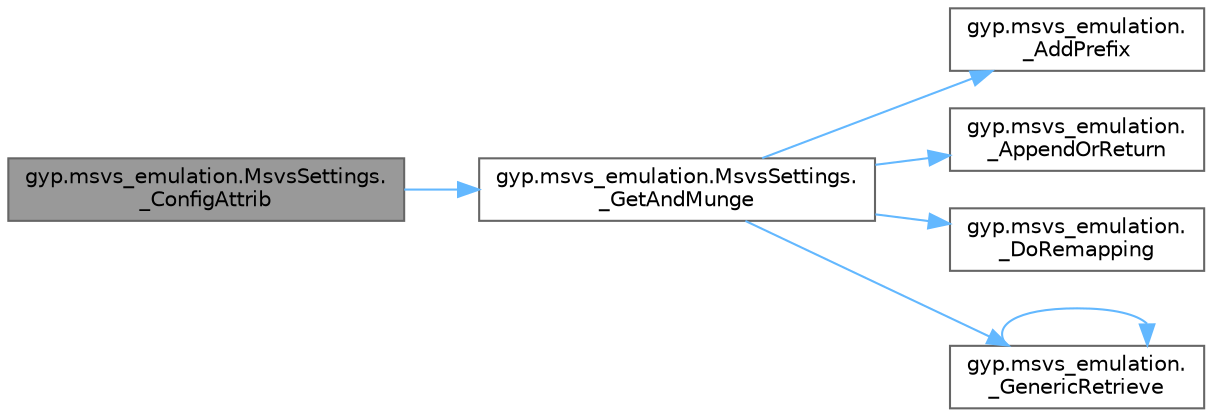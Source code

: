 digraph "gyp.msvs_emulation.MsvsSettings._ConfigAttrib"
{
 // LATEX_PDF_SIZE
  bgcolor="transparent";
  edge [fontname=Helvetica,fontsize=10,labelfontname=Helvetica,labelfontsize=10];
  node [fontname=Helvetica,fontsize=10,shape=box,height=0.2,width=0.4];
  rankdir="LR";
  Node1 [id="Node000001",label="gyp.msvs_emulation.MsvsSettings.\l_ConfigAttrib",height=0.2,width=0.4,color="gray40", fillcolor="grey60", style="filled", fontcolor="black",tooltip=" "];
  Node1 -> Node2 [id="edge1_Node000001_Node000002",color="steelblue1",style="solid",tooltip=" "];
  Node2 [id="Node000002",label="gyp.msvs_emulation.MsvsSettings.\l_GetAndMunge",height=0.2,width=0.4,color="grey40", fillcolor="white", style="filled",URL="$classgyp_1_1msvs__emulation_1_1_msvs_settings.html#a83823fbc2f4bff62376bdda0497c6e83",tooltip=" "];
  Node2 -> Node3 [id="edge2_Node000002_Node000003",color="steelblue1",style="solid",tooltip=" "];
  Node3 [id="Node000003",label="gyp.msvs_emulation.\l_AddPrefix",height=0.2,width=0.4,color="grey40", fillcolor="white", style="filled",URL="$namespacegyp_1_1msvs__emulation.html#abf8817eb20d2712c8e9f6c412046f867",tooltip=" "];
  Node2 -> Node4 [id="edge3_Node000002_Node000004",color="steelblue1",style="solid",tooltip=" "];
  Node4 [id="Node000004",label="gyp.msvs_emulation.\l_AppendOrReturn",height=0.2,width=0.4,color="grey40", fillcolor="white", style="filled",URL="$namespacegyp_1_1msvs__emulation.html#a2b997703243f663367d5a4e23a629116",tooltip=" "];
  Node2 -> Node5 [id="edge4_Node000002_Node000005",color="steelblue1",style="solid",tooltip=" "];
  Node5 [id="Node000005",label="gyp.msvs_emulation.\l_DoRemapping",height=0.2,width=0.4,color="grey40", fillcolor="white", style="filled",URL="$namespacegyp_1_1msvs__emulation.html#adf8777e593c1495a9d5be872b0887996",tooltip=" "];
  Node2 -> Node6 [id="edge5_Node000002_Node000006",color="steelblue1",style="solid",tooltip=" "];
  Node6 [id="Node000006",label="gyp.msvs_emulation.\l_GenericRetrieve",height=0.2,width=0.4,color="grey40", fillcolor="white", style="filled",URL="$namespacegyp_1_1msvs__emulation.html#ad6e37ebd704ef3758b8a800ff24639ab",tooltip=" "];
  Node6 -> Node6 [id="edge6_Node000006_Node000006",color="steelblue1",style="solid",tooltip=" "];
}
